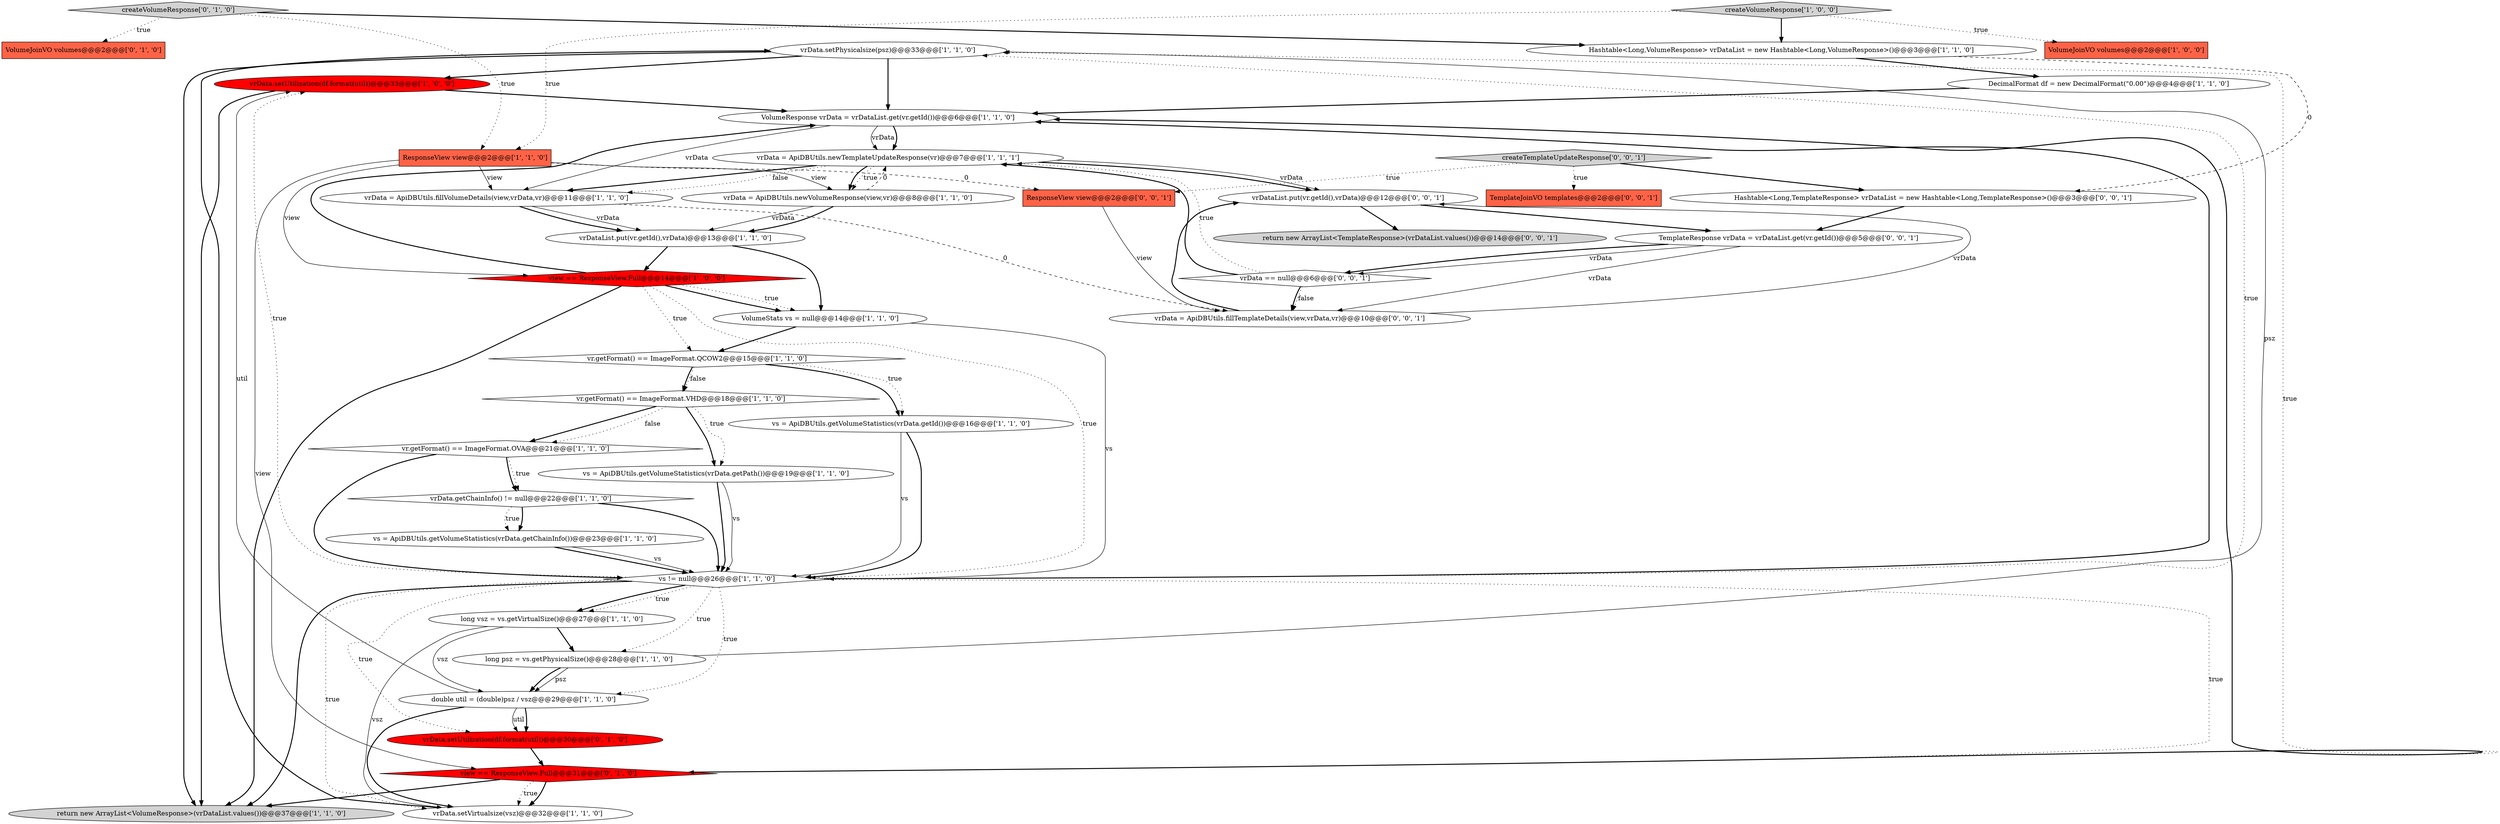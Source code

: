 digraph {
0 [style = filled, label = "vrData.setPhysicalsize(psz)@@@33@@@['1', '1', '0']", fillcolor = white, shape = ellipse image = "AAA0AAABBB1BBB"];
10 [style = filled, label = "VolumeJoinVO volumes@@@2@@@['1', '0', '0']", fillcolor = tomato, shape = box image = "AAA0AAABBB1BBB"];
9 [style = filled, label = "vs = ApiDBUtils.getVolumeStatistics(vrData.getChainInfo())@@@23@@@['1', '1', '0']", fillcolor = white, shape = ellipse image = "AAA0AAABBB1BBB"];
21 [style = filled, label = "vrDataList.put(vr.getId(),vrData)@@@13@@@['1', '1', '0']", fillcolor = white, shape = ellipse image = "AAA0AAABBB1BBB"];
17 [style = filled, label = "vr.getFormat() == ImageFormat.VHD@@@18@@@['1', '1', '0']", fillcolor = white, shape = diamond image = "AAA0AAABBB1BBB"];
26 [style = filled, label = "ResponseView view@@@2@@@['1', '1', '0']", fillcolor = tomato, shape = box image = "AAA0AAABBB1BBB"];
36 [style = filled, label = "Hashtable<Long,TemplateResponse> vrDataList = new Hashtable<Long,TemplateResponse>()@@@3@@@['0', '0', '1']", fillcolor = white, shape = ellipse image = "AAA0AAABBB3BBB"];
37 [style = filled, label = "return new ArrayList<TemplateResponse>(vrDataList.values())@@@14@@@['0', '0', '1']", fillcolor = lightgray, shape = ellipse image = "AAA0AAABBB3BBB"];
13 [style = filled, label = "long vsz = vs.getVirtualSize()@@@27@@@['1', '1', '0']", fillcolor = white, shape = ellipse image = "AAA0AAABBB1BBB"];
12 [style = filled, label = "vrData.setUtilization(df.format(util))@@@33@@@['1', '0', '0']", fillcolor = red, shape = ellipse image = "AAA1AAABBB1BBB"];
23 [style = filled, label = "vrData.setVirtualsize(vsz)@@@32@@@['1', '1', '0']", fillcolor = white, shape = ellipse image = "AAA0AAABBB1BBB"];
30 [style = filled, label = "createVolumeResponse['0', '1', '0']", fillcolor = lightgray, shape = diamond image = "AAA0AAABBB2BBB"];
39 [style = filled, label = "vrData = ApiDBUtils.fillTemplateDetails(view,vrData,vr)@@@10@@@['0', '0', '1']", fillcolor = white, shape = ellipse image = "AAA0AAABBB3BBB"];
4 [style = filled, label = "long psz = vs.getPhysicalSize()@@@28@@@['1', '1', '0']", fillcolor = white, shape = ellipse image = "AAA0AAABBB1BBB"];
8 [style = filled, label = "VolumeResponse vrData = vrDataList.get(vr.getId())@@@6@@@['1', '1', '0']", fillcolor = white, shape = ellipse image = "AAA0AAABBB1BBB"];
20 [style = filled, label = "vrData = ApiDBUtils.newVolumeResponse(view,vr)@@@8@@@['1', '1', '0']", fillcolor = white, shape = ellipse image = "AAA0AAABBB1BBB"];
38 [style = filled, label = "createTemplateUpdateResponse['0', '0', '1']", fillcolor = lightgray, shape = diamond image = "AAA0AAABBB3BBB"];
6 [style = filled, label = "return new ArrayList<VolumeResponse>(vrDataList.values())@@@37@@@['1', '1', '0']", fillcolor = lightgray, shape = ellipse image = "AAA0AAABBB1BBB"];
33 [style = filled, label = "vrDataList.put(vr.getId(),vrData)@@@12@@@['0', '0', '1']", fillcolor = white, shape = ellipse image = "AAA0AAABBB3BBB"];
16 [style = filled, label = "vr.getFormat() == ImageFormat.QCOW2@@@15@@@['1', '1', '0']", fillcolor = white, shape = diamond image = "AAA0AAABBB1BBB"];
7 [style = filled, label = "createVolumeResponse['1', '0', '0']", fillcolor = lightgray, shape = diamond image = "AAA0AAABBB1BBB"];
29 [style = filled, label = "view == ResponseView.Full@@@31@@@['0', '1', '0']", fillcolor = red, shape = diamond image = "AAA1AAABBB2BBB"];
32 [style = filled, label = "ResponseView view@@@2@@@['0', '0', '1']", fillcolor = tomato, shape = box image = "AAA0AAABBB3BBB"];
18 [style = filled, label = "vrData = ApiDBUtils.newTemplateUpdateResponse(vr)@@@7@@@['1', '1', '1']", fillcolor = white, shape = ellipse image = "AAA0AAABBB1BBB"];
3 [style = filled, label = "VolumeStats vs = null@@@14@@@['1', '1', '0']", fillcolor = white, shape = ellipse image = "AAA0AAABBB1BBB"];
2 [style = filled, label = "view == ResponseView.Full@@@14@@@['1', '0', '0']", fillcolor = red, shape = diamond image = "AAA1AAABBB1BBB"];
25 [style = filled, label = "vr.getFormat() == ImageFormat.OVA@@@21@@@['1', '1', '0']", fillcolor = white, shape = diamond image = "AAA0AAABBB1BBB"];
11 [style = filled, label = "DecimalFormat df = new DecimalFormat(\"0.00\")@@@4@@@['1', '1', '0']", fillcolor = white, shape = ellipse image = "AAA0AAABBB1BBB"];
14 [style = filled, label = "vs = ApiDBUtils.getVolumeStatistics(vrData.getId())@@@16@@@['1', '1', '0']", fillcolor = white, shape = ellipse image = "AAA0AAABBB1BBB"];
35 [style = filled, label = "TemplateResponse vrData = vrDataList.get(vr.getId())@@@5@@@['0', '0', '1']", fillcolor = white, shape = ellipse image = "AAA0AAABBB3BBB"];
31 [style = filled, label = "TemplateJoinVO templates@@@2@@@['0', '0', '1']", fillcolor = tomato, shape = box image = "AAA0AAABBB3BBB"];
1 [style = filled, label = "Hashtable<Long,VolumeResponse> vrDataList = new Hashtable<Long,VolumeResponse>()@@@3@@@['1', '1', '0']", fillcolor = white, shape = ellipse image = "AAA0AAABBB1BBB"];
28 [style = filled, label = "vrData.setUtilization(df.format(util))@@@30@@@['0', '1', '0']", fillcolor = red, shape = ellipse image = "AAA1AAABBB2BBB"];
5 [style = filled, label = "vrData.getChainInfo() != null@@@22@@@['1', '1', '0']", fillcolor = white, shape = diamond image = "AAA0AAABBB1BBB"];
34 [style = filled, label = "vrData == null@@@6@@@['0', '0', '1']", fillcolor = white, shape = diamond image = "AAA0AAABBB3BBB"];
27 [style = filled, label = "VolumeJoinVO volumes@@@2@@@['0', '1', '0']", fillcolor = tomato, shape = box image = "AAA0AAABBB2BBB"];
22 [style = filled, label = "double util = (double)psz / vsz@@@29@@@['1', '1', '0']", fillcolor = white, shape = ellipse image = "AAA0AAABBB1BBB"];
24 [style = filled, label = "vrData = ApiDBUtils.fillVolumeDetails(view,vrData,vr)@@@11@@@['1', '1', '0']", fillcolor = white, shape = ellipse image = "AAA0AAABBB1BBB"];
19 [style = filled, label = "vs != null@@@26@@@['1', '1', '0']", fillcolor = white, shape = diamond image = "AAA0AAABBB1BBB"];
15 [style = filled, label = "vs = ApiDBUtils.getVolumeStatistics(vrData.getPath())@@@19@@@['1', '1', '0']", fillcolor = white, shape = ellipse image = "AAA0AAABBB1BBB"];
35->39 [style = solid, label="vrData"];
17->25 [style = bold, label=""];
4->0 [style = solid, label="psz"];
5->9 [style = bold, label=""];
13->22 [style = solid, label="vsz"];
18->24 [style = dotted, label="false"];
2->6 [style = bold, label=""];
34->18 [style = bold, label=""];
24->21 [style = solid, label="vrData"];
29->23 [style = dotted, label="true"];
18->20 [style = dotted, label="true"];
3->16 [style = bold, label=""];
24->39 [style = dashed, label="0"];
21->2 [style = bold, label=""];
29->6 [style = bold, label=""];
17->15 [style = dotted, label="true"];
24->21 [style = bold, label=""];
32->39 [style = solid, label="view"];
17->25 [style = dotted, label="false"];
25->19 [style = bold, label=""];
0->8 [style = bold, label=""];
38->31 [style = dotted, label="true"];
5->9 [style = dotted, label="true"];
16->14 [style = bold, label=""];
21->3 [style = bold, label=""];
2->3 [style = dotted, label="true"];
7->1 [style = bold, label=""];
7->10 [style = dotted, label="true"];
4->22 [style = solid, label="psz"];
20->18 [style = dashed, label="0"];
8->18 [style = bold, label=""];
34->18 [style = dotted, label="true"];
35->34 [style = solid, label="vrData"];
8->18 [style = solid, label="vrData"];
13->23 [style = solid, label="vsz"];
16->17 [style = bold, label=""];
29->23 [style = bold, label=""];
19->6 [style = bold, label=""];
22->23 [style = bold, label=""];
1->11 [style = bold, label=""];
25->5 [style = dotted, label="true"];
18->20 [style = bold, label=""];
19->13 [style = bold, label=""];
19->29 [style = dotted, label="true"];
19->4 [style = dotted, label="true"];
19->0 [style = dotted, label="true"];
26->2 [style = solid, label="view"];
16->14 [style = dotted, label="true"];
19->22 [style = dotted, label="true"];
17->15 [style = bold, label=""];
11->8 [style = bold, label=""];
36->35 [style = bold, label=""];
14->19 [style = solid, label="vs"];
35->34 [style = bold, label=""];
26->20 [style = solid, label="view"];
16->17 [style = dotted, label="false"];
4->22 [style = bold, label=""];
2->19 [style = dotted, label="true"];
29->0 [style = dotted, label="true"];
28->29 [style = bold, label=""];
26->29 [style = solid, label="view"];
34->39 [style = dotted, label="false"];
18->24 [style = bold, label=""];
26->32 [style = dashed, label="0"];
2->3 [style = bold, label=""];
0->12 [style = bold, label=""];
18->33 [style = bold, label=""];
7->26 [style = dotted, label="true"];
19->12 [style = dotted, label="true"];
38->32 [style = dotted, label="true"];
14->19 [style = bold, label=""];
8->24 [style = solid, label="vrData"];
22->28 [style = bold, label=""];
26->24 [style = solid, label="view"];
15->19 [style = bold, label=""];
23->0 [style = bold, label=""];
39->33 [style = bold, label=""];
5->19 [style = bold, label=""];
19->28 [style = dotted, label="true"];
15->19 [style = solid, label="vs"];
12->8 [style = bold, label=""];
34->39 [style = bold, label=""];
9->19 [style = bold, label=""];
25->5 [style = bold, label=""];
33->37 [style = bold, label=""];
2->16 [style = dotted, label="true"];
29->8 [style = bold, label=""];
33->35 [style = bold, label=""];
9->19 [style = solid, label="vs"];
30->1 [style = bold, label=""];
3->19 [style = solid, label="vs"];
0->6 [style = bold, label=""];
30->27 [style = dotted, label="true"];
20->21 [style = solid, label="vrData"];
19->23 [style = dotted, label="true"];
38->36 [style = bold, label=""];
18->33 [style = solid, label="vrData"];
19->13 [style = dotted, label="true"];
30->26 [style = dotted, label="true"];
12->6 [style = bold, label=""];
19->8 [style = bold, label=""];
20->21 [style = bold, label=""];
1->36 [style = dashed, label="0"];
22->12 [style = solid, label="util"];
22->28 [style = solid, label="util"];
39->33 [style = solid, label="vrData"];
2->8 [style = bold, label=""];
13->4 [style = bold, label=""];
}
